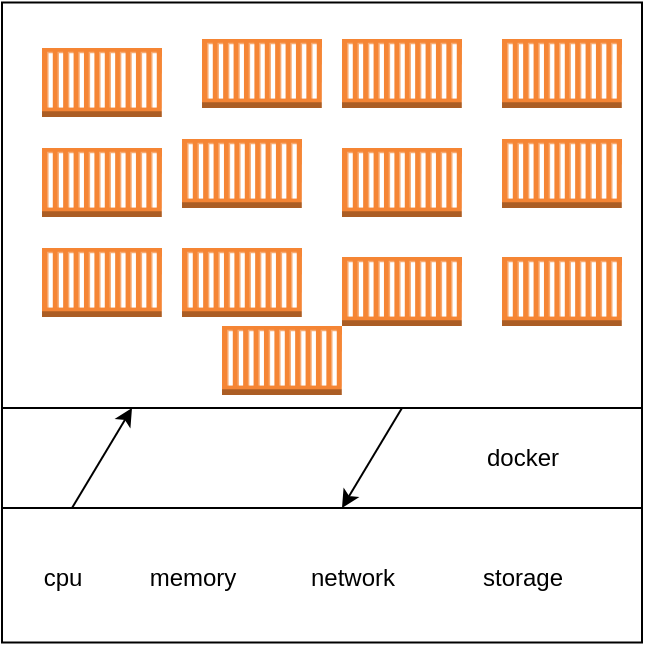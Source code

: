 <mxfile version="26.0.7">
  <diagram name="Page-1" id="MXq5MI8V-EpLiPBYNlbC">
    <mxGraphModel dx="1008" dy="592" grid="1" gridSize="10" guides="1" tooltips="1" connect="1" arrows="1" fold="1" page="1" pageScale="1" pageWidth="850" pageHeight="1100" math="0" shadow="0">
      <root>
        <mxCell id="0" />
        <mxCell id="1" parent="0" />
        <mxCell id="1d5riqBzLfsS1ObB3OqS-10" value="" style="whiteSpace=wrap;html=1;aspect=fixed;" vertex="1" parent="1">
          <mxGeometry x="80" y="47.25" width="320" height="320" as="geometry" />
        </mxCell>
        <mxCell id="1d5riqBzLfsS1ObB3OqS-14" value="" style="outlineConnect=0;dashed=0;verticalLabelPosition=bottom;verticalAlign=top;align=center;html=1;shape=mxgraph.aws3.ec2_compute_container;fillColor=#F58534;gradientColor=none;" vertex="1" parent="1">
          <mxGeometry x="100" y="70" width="60" height="34.5" as="geometry" />
        </mxCell>
        <mxCell id="1d5riqBzLfsS1ObB3OqS-15" value="" style="outlineConnect=0;dashed=0;verticalLabelPosition=bottom;verticalAlign=top;align=center;html=1;shape=mxgraph.aws3.ec2_compute_container;fillColor=#F58534;gradientColor=none;" vertex="1" parent="1">
          <mxGeometry x="190" y="209" width="60" height="34.5" as="geometry" />
        </mxCell>
        <mxCell id="1d5riqBzLfsS1ObB3OqS-16" value="" style="outlineConnect=0;dashed=0;verticalLabelPosition=bottom;verticalAlign=top;align=center;html=1;shape=mxgraph.aws3.ec2_compute_container;fillColor=#F58534;gradientColor=none;" vertex="1" parent="1">
          <mxGeometry x="100" y="120" width="60" height="34.5" as="geometry" />
        </mxCell>
        <mxCell id="1d5riqBzLfsS1ObB3OqS-17" value="" style="outlineConnect=0;dashed=0;verticalLabelPosition=bottom;verticalAlign=top;align=center;html=1;shape=mxgraph.aws3.ec2_compute_container;fillColor=#F58534;gradientColor=none;" vertex="1" parent="1">
          <mxGeometry x="100" y="170" width="60" height="34.5" as="geometry" />
        </mxCell>
        <mxCell id="1d5riqBzLfsS1ObB3OqS-18" value="" style="outlineConnect=0;dashed=0;verticalLabelPosition=bottom;verticalAlign=top;align=center;html=1;shape=mxgraph.aws3.ec2_compute_container;fillColor=#F58534;gradientColor=none;" vertex="1" parent="1">
          <mxGeometry x="170" y="115.5" width="60" height="34.5" as="geometry" />
        </mxCell>
        <mxCell id="1d5riqBzLfsS1ObB3OqS-19" value="" style="outlineConnect=0;dashed=0;verticalLabelPosition=bottom;verticalAlign=top;align=center;html=1;shape=mxgraph.aws3.ec2_compute_container;fillColor=#F58534;gradientColor=none;" vertex="1" parent="1">
          <mxGeometry x="180" y="65.5" width="60" height="34.5" as="geometry" />
        </mxCell>
        <mxCell id="1d5riqBzLfsS1ObB3OqS-20" value="" style="outlineConnect=0;dashed=0;verticalLabelPosition=bottom;verticalAlign=top;align=center;html=1;shape=mxgraph.aws3.ec2_compute_container;fillColor=#F58534;gradientColor=none;" vertex="1" parent="1">
          <mxGeometry x="170" y="170" width="60" height="34.5" as="geometry" />
        </mxCell>
        <mxCell id="1d5riqBzLfsS1ObB3OqS-21" value="" style="outlineConnect=0;dashed=0;verticalLabelPosition=bottom;verticalAlign=top;align=center;html=1;shape=mxgraph.aws3.ec2_compute_container;fillColor=#F58534;gradientColor=none;" vertex="1" parent="1">
          <mxGeometry x="250" y="174.5" width="60" height="34.5" as="geometry" />
        </mxCell>
        <mxCell id="1d5riqBzLfsS1ObB3OqS-22" value="" style="endArrow=none;html=1;rounded=0;entryX=0;entryY=0.75;entryDx=0;entryDy=0;exitX=1;exitY=0.75;exitDx=0;exitDy=0;" edge="1" parent="1">
          <mxGeometry width="50" height="50" relative="1" as="geometry">
            <mxPoint x="400" y="300" as="sourcePoint" />
            <mxPoint x="80" y="300" as="targetPoint" />
          </mxGeometry>
        </mxCell>
        <mxCell id="1d5riqBzLfsS1ObB3OqS-23" value="docker" style="text;html=1;align=center;verticalAlign=middle;resizable=0;points=[];autosize=1;strokeColor=none;fillColor=none;" vertex="1" parent="1">
          <mxGeometry x="310" y="260" width="60" height="30" as="geometry" />
        </mxCell>
        <mxCell id="1d5riqBzLfsS1ObB3OqS-24" value="" style="endArrow=none;html=1;rounded=0;entryX=0;entryY=0.75;entryDx=0;entryDy=0;exitX=1;exitY=0.75;exitDx=0;exitDy=0;" edge="1" parent="1">
          <mxGeometry width="50" height="50" relative="1" as="geometry">
            <mxPoint x="400" y="250" as="sourcePoint" />
            <mxPoint x="80" y="250" as="targetPoint" />
          </mxGeometry>
        </mxCell>
        <mxCell id="1d5riqBzLfsS1ObB3OqS-26" value="cpu" style="text;html=1;align=center;verticalAlign=middle;resizable=0;points=[];autosize=1;strokeColor=none;fillColor=none;" vertex="1" parent="1">
          <mxGeometry x="90" y="320" width="40" height="30" as="geometry" />
        </mxCell>
        <mxCell id="1d5riqBzLfsS1ObB3OqS-27" value="memory" style="text;html=1;align=center;verticalAlign=middle;resizable=0;points=[];autosize=1;strokeColor=none;fillColor=none;" vertex="1" parent="1">
          <mxGeometry x="140" y="320" width="70" height="30" as="geometry" />
        </mxCell>
        <mxCell id="1d5riqBzLfsS1ObB3OqS-28" value="network" style="text;html=1;align=center;verticalAlign=middle;resizable=0;points=[];autosize=1;strokeColor=none;fillColor=none;" vertex="1" parent="1">
          <mxGeometry x="220" y="320" width="70" height="30" as="geometry" />
        </mxCell>
        <mxCell id="1d5riqBzLfsS1ObB3OqS-29" value="storage" style="text;html=1;align=center;verticalAlign=middle;resizable=0;points=[];autosize=1;strokeColor=none;fillColor=none;" vertex="1" parent="1">
          <mxGeometry x="310" y="320" width="60" height="30" as="geometry" />
        </mxCell>
        <mxCell id="1d5riqBzLfsS1ObB3OqS-30" value="" style="outlineConnect=0;dashed=0;verticalLabelPosition=bottom;verticalAlign=top;align=center;html=1;shape=mxgraph.aws3.ec2_compute_container;fillColor=#F58534;gradientColor=none;" vertex="1" parent="1">
          <mxGeometry x="250" y="120" width="60" height="34.5" as="geometry" />
        </mxCell>
        <mxCell id="1d5riqBzLfsS1ObB3OqS-31" value="" style="outlineConnect=0;dashed=0;verticalLabelPosition=bottom;verticalAlign=top;align=center;html=1;shape=mxgraph.aws3.ec2_compute_container;fillColor=#F58534;gradientColor=none;" vertex="1" parent="1">
          <mxGeometry x="250" y="65.5" width="60" height="34.5" as="geometry" />
        </mxCell>
        <mxCell id="1d5riqBzLfsS1ObB3OqS-32" value="" style="outlineConnect=0;dashed=0;verticalLabelPosition=bottom;verticalAlign=top;align=center;html=1;shape=mxgraph.aws3.ec2_compute_container;fillColor=#F58534;gradientColor=none;" vertex="1" parent="1">
          <mxGeometry x="330" y="174.5" width="60" height="34.5" as="geometry" />
        </mxCell>
        <mxCell id="1d5riqBzLfsS1ObB3OqS-33" value="" style="outlineConnect=0;dashed=0;verticalLabelPosition=bottom;verticalAlign=top;align=center;html=1;shape=mxgraph.aws3.ec2_compute_container;fillColor=#F58534;gradientColor=none;" vertex="1" parent="1">
          <mxGeometry x="330" y="115.5" width="60" height="34.5" as="geometry" />
        </mxCell>
        <mxCell id="1d5riqBzLfsS1ObB3OqS-34" value="" style="outlineConnect=0;dashed=0;verticalLabelPosition=bottom;verticalAlign=top;align=center;html=1;shape=mxgraph.aws3.ec2_compute_container;fillColor=#F58534;gradientColor=none;" vertex="1" parent="1">
          <mxGeometry x="330" y="65.5" width="60" height="34.5" as="geometry" />
        </mxCell>
        <mxCell id="1d5riqBzLfsS1ObB3OqS-38" value="" style="endArrow=classic;html=1;rounded=0;" edge="1" parent="1">
          <mxGeometry width="50" height="50" relative="1" as="geometry">
            <mxPoint x="280" y="250" as="sourcePoint" />
            <mxPoint x="250" y="300" as="targetPoint" />
          </mxGeometry>
        </mxCell>
        <mxCell id="1d5riqBzLfsS1ObB3OqS-39" value="" style="endArrow=classic;html=1;rounded=0;" edge="1" parent="1">
          <mxGeometry width="50" height="50" relative="1" as="geometry">
            <mxPoint x="115" y="300" as="sourcePoint" />
            <mxPoint x="145" y="250" as="targetPoint" />
          </mxGeometry>
        </mxCell>
      </root>
    </mxGraphModel>
  </diagram>
</mxfile>
